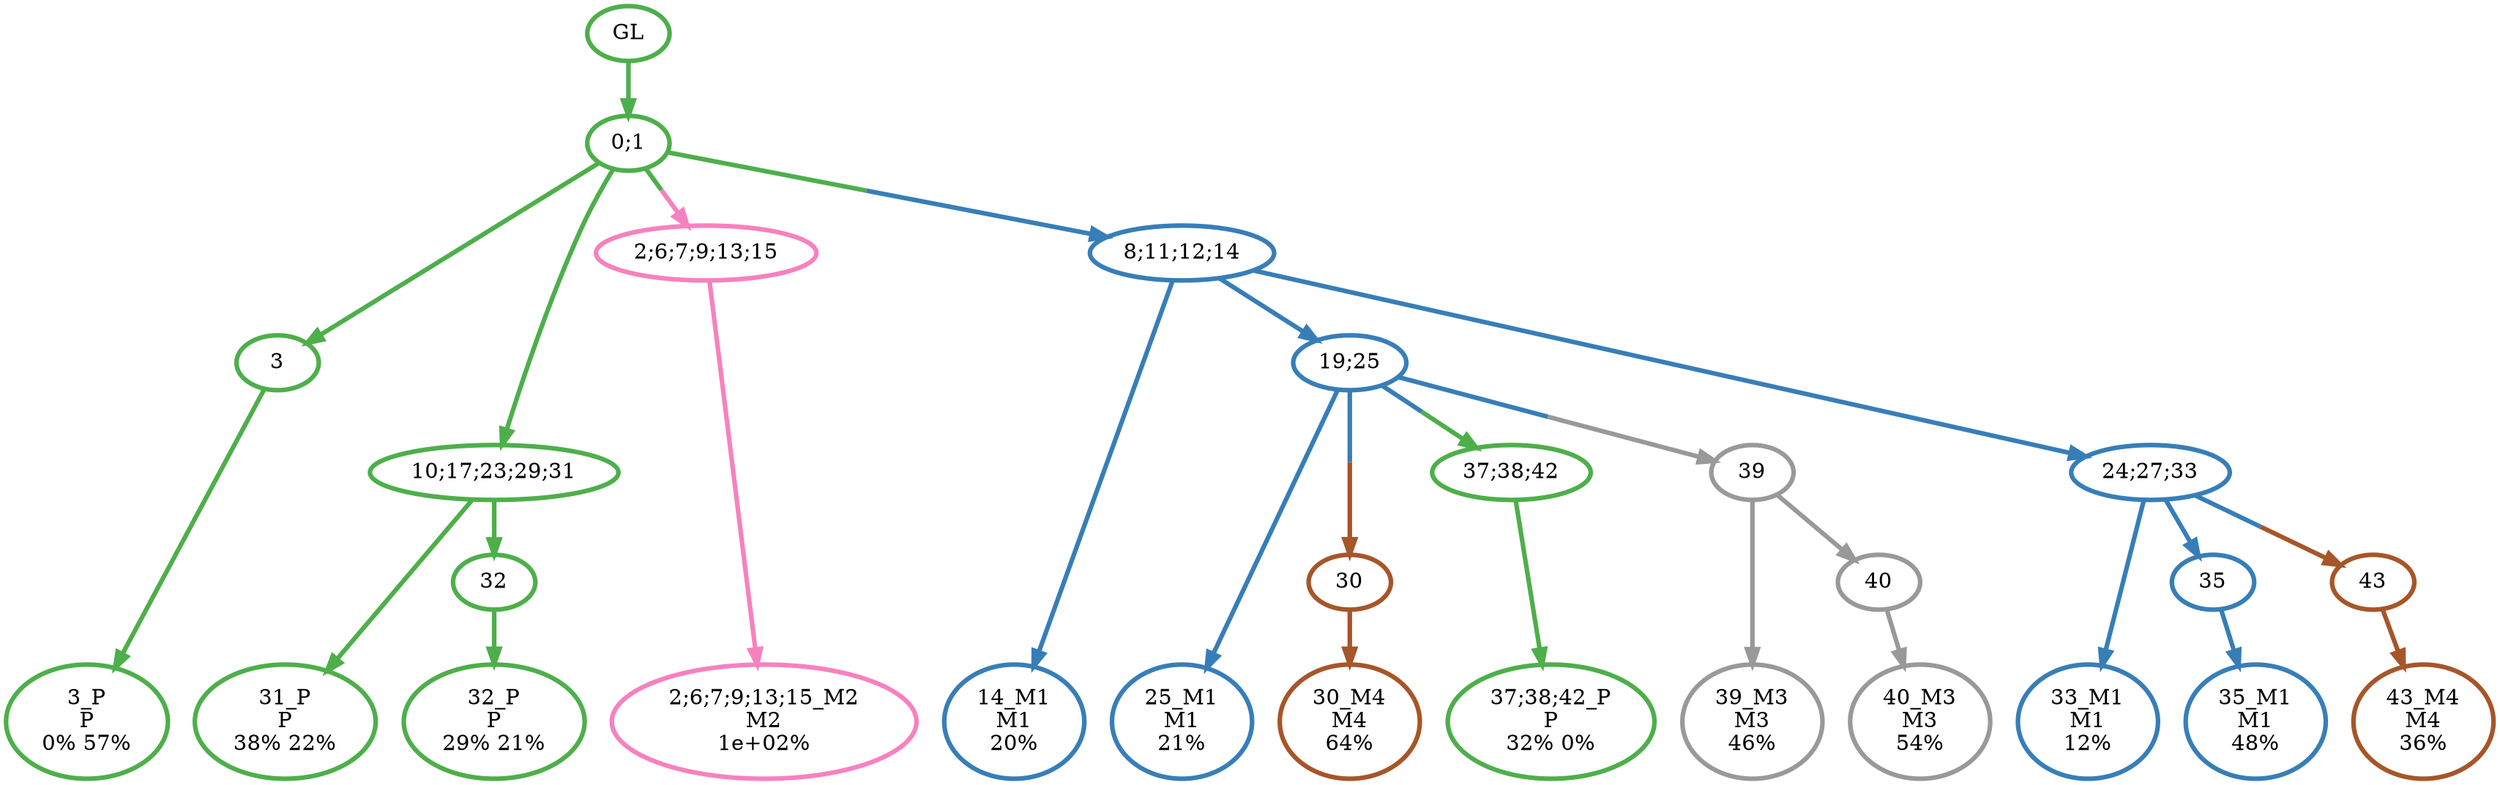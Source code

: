 digraph T {
	{
		rank=same
		24 [penwidth=3,colorscheme=set19,color=3,label="3_P\nP\n0% 57%"]
		22 [penwidth=3,colorscheme=set19,color=3,label="37;38;42_P\nP\n32% 0%"]
		20 [penwidth=3,colorscheme=set19,color=3,label="31_P\nP\n38% 22%"]
		18 [penwidth=3,colorscheme=set19,color=3,label="32_P\nP\n29% 21%"]
		17 [penwidth=3,colorscheme=set19,color=2,label="14_M1\nM1\n20%"]
		16 [penwidth=3,colorscheme=set19,color=2,label="25_M1\nM1\n21%"]
		14 [penwidth=3,colorscheme=set19,color=2,label="33_M1\nM1\n12%"]
		12 [penwidth=3,colorscheme=set19,color=2,label="35_M1\nM1\n48%"]
		11 [penwidth=3,colorscheme=set19,color=8,label="2;6;7;9;13;15_M2\nM2\n1e+02%"]
		10 [penwidth=3,colorscheme=set19,color=9,label="39_M3\nM3\n46%"]
		8 [penwidth=3,colorscheme=set19,color=9,label="40_M3\nM3\n54%"]
		7 [penwidth=3,colorscheme=set19,color=7,label="30_M4\nM4\n64%"]
		6 [penwidth=3,colorscheme=set19,color=7,label="43_M4\nM4\n36%"]
	}
	27 [penwidth=3,colorscheme=set19,color=3,label="GL"]
	26 [penwidth=3,colorscheme=set19,color=3,label="0;1"]
	25 [penwidth=3,colorscheme=set19,color=3,label="3"]
	23 [penwidth=3,colorscheme=set19,color=2,label="19;25"]
	21 [penwidth=3,colorscheme=set19,color=3,label="10;17;23;29;31"]
	19 [penwidth=3,colorscheme=set19,color=3,label="32"]
	15 [penwidth=3,colorscheme=set19,color=2,label="24;27;33"]
	13 [penwidth=3,colorscheme=set19,color=2,label="35"]
	9 [penwidth=3,colorscheme=set19,color=9,label="40"]
	5 [penwidth=3,colorscheme=set19,color=7,label="43"]
	4 [penwidth=3,colorscheme=set19,color=7,label="30"]
	3 [penwidth=3,colorscheme=set19,color=3,label="37;38;42"]
	2 [penwidth=3,colorscheme=set19,color=9,label="39"]
	1 [penwidth=3,colorscheme=set19,color=8,label="2;6;7;9;13;15"]
	0 [penwidth=3,colorscheme=set19,color=2,label="8;11;12;14"]
	27 -> 26 [penwidth=3,colorscheme=set19,color=3]
	26 -> 25 [penwidth=3,colorscheme=set19,color=3]
	26 -> 21 [penwidth=3,colorscheme=set19,color=3]
	26 -> 1 [penwidth=3,colorscheme=set19,color="3;0.5:8"]
	26 -> 0 [penwidth=3,colorscheme=set19,color="3;0.5:2"]
	25 -> 24 [penwidth=3,colorscheme=set19,color=3]
	23 -> 16 [penwidth=3,colorscheme=set19,color=2]
	23 -> 4 [penwidth=3,colorscheme=set19,color="2;0.5:7"]
	23 -> 2 [penwidth=3,colorscheme=set19,color="2;0.5:9"]
	23 -> 3 [penwidth=3,colorscheme=set19,color="2;0.5:3"]
	21 -> 20 [penwidth=3,colorscheme=set19,color=3]
	21 -> 19 [penwidth=3,colorscheme=set19,color=3]
	19 -> 18 [penwidth=3,colorscheme=set19,color=3]
	15 -> 14 [penwidth=3,colorscheme=set19,color=2]
	15 -> 13 [penwidth=3,colorscheme=set19,color=2]
	15 -> 5 [penwidth=3,colorscheme=set19,color="2;0.5:7"]
	13 -> 12 [penwidth=3,colorscheme=set19,color=2]
	9 -> 8 [penwidth=3,colorscheme=set19,color=9]
	5 -> 6 [penwidth=3,colorscheme=set19,color=7]
	4 -> 7 [penwidth=3,colorscheme=set19,color=7]
	3 -> 22 [penwidth=3,colorscheme=set19,color=3]
	2 -> 10 [penwidth=3,colorscheme=set19,color=9]
	2 -> 9 [penwidth=3,colorscheme=set19,color=9]
	1 -> 11 [penwidth=3,colorscheme=set19,color=8]
	0 -> 23 [penwidth=3,colorscheme=set19,color=2]
	0 -> 17 [penwidth=3,colorscheme=set19,color=2]
	0 -> 15 [penwidth=3,colorscheme=set19,color=2]
}
